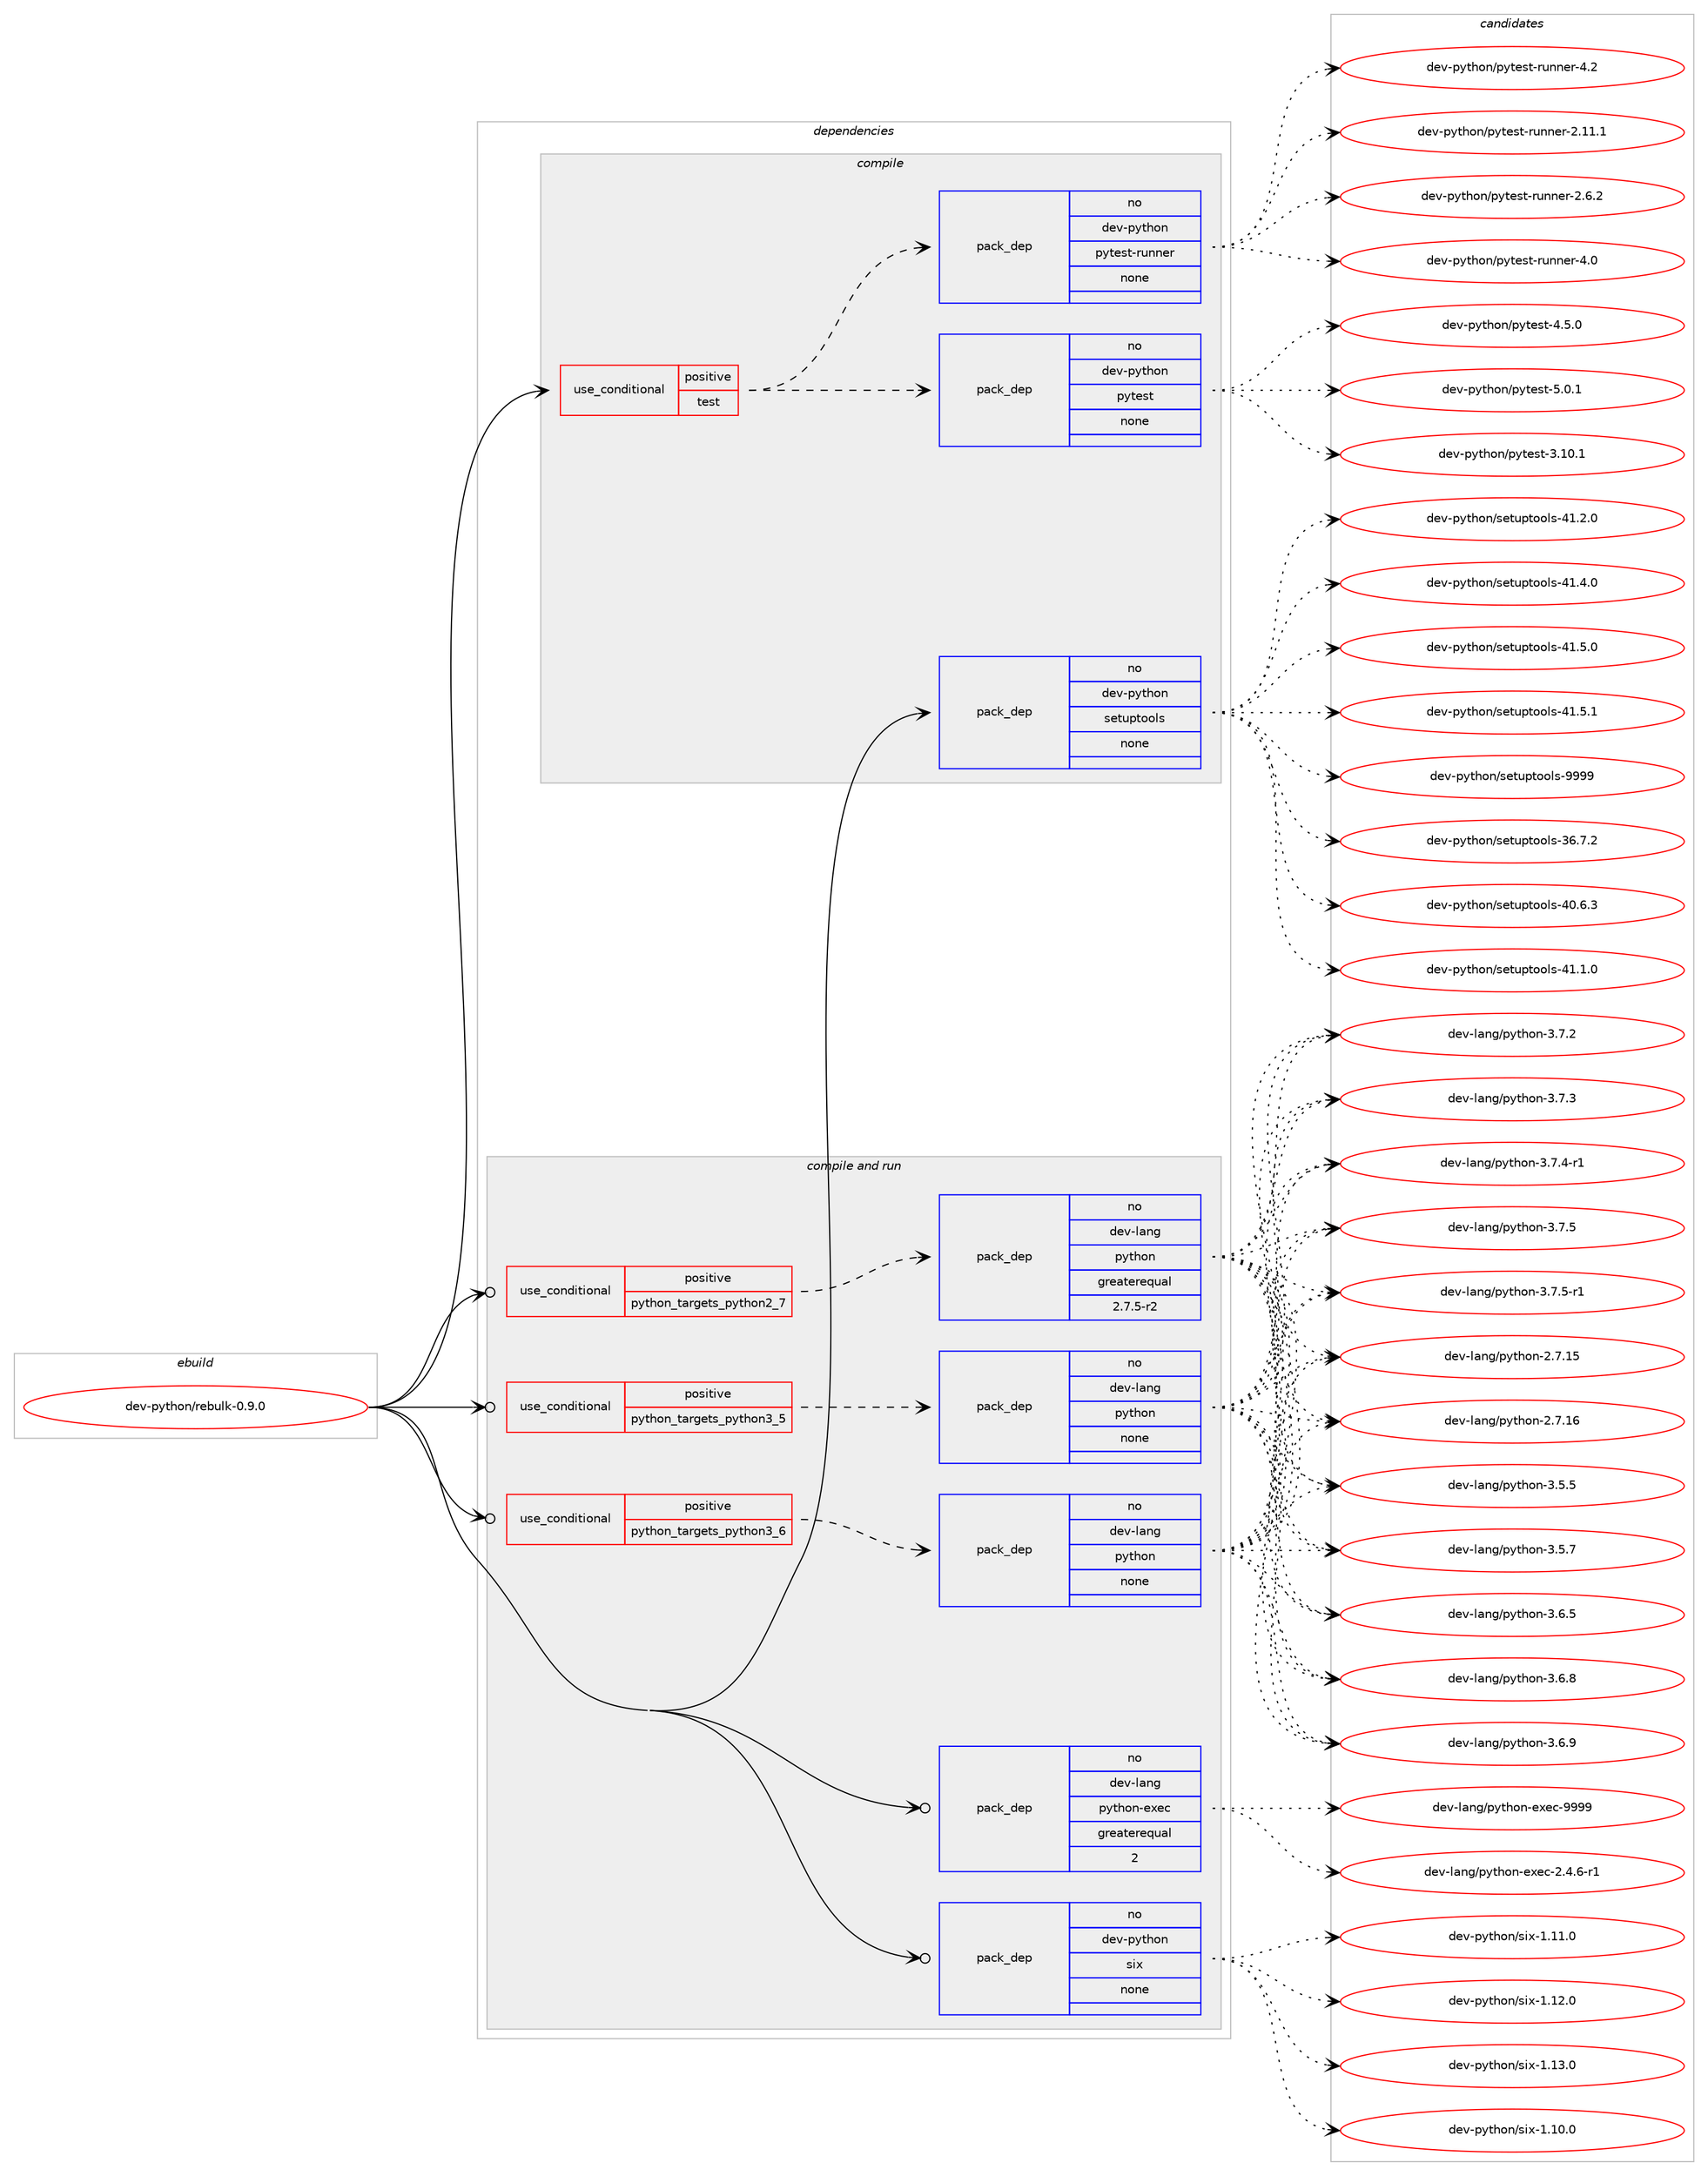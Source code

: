 digraph prolog {

# *************
# Graph options
# *************

newrank=true;
concentrate=true;
compound=true;
graph [rankdir=LR,fontname=Helvetica,fontsize=10,ranksep=1.5];#, ranksep=2.5, nodesep=0.2];
edge  [arrowhead=vee];
node  [fontname=Helvetica,fontsize=10];

# **********
# The ebuild
# **********

subgraph cluster_leftcol {
color=gray;
rank=same;
label=<<i>ebuild</i>>;
id [label="dev-python/rebulk-0.9.0", color=red, width=4, href="../dev-python/rebulk-0.9.0.svg"];
}

# ****************
# The dependencies
# ****************

subgraph cluster_midcol {
color=gray;
label=<<i>dependencies</i>>;
subgraph cluster_compile {
fillcolor="#eeeeee";
style=filled;
label=<<i>compile</i>>;
subgraph cond148439 {
dependency634600 [label=<<TABLE BORDER="0" CELLBORDER="1" CELLSPACING="0" CELLPADDING="4"><TR><TD ROWSPAN="3" CELLPADDING="10">use_conditional</TD></TR><TR><TD>positive</TD></TR><TR><TD>test</TD></TR></TABLE>>, shape=none, color=red];
subgraph pack474282 {
dependency634601 [label=<<TABLE BORDER="0" CELLBORDER="1" CELLSPACING="0" CELLPADDING="4" WIDTH="220"><TR><TD ROWSPAN="6" CELLPADDING="30">pack_dep</TD></TR><TR><TD WIDTH="110">no</TD></TR><TR><TD>dev-python</TD></TR><TR><TD>pytest</TD></TR><TR><TD>none</TD></TR><TR><TD></TD></TR></TABLE>>, shape=none, color=blue];
}
dependency634600:e -> dependency634601:w [weight=20,style="dashed",arrowhead="vee"];
subgraph pack474283 {
dependency634602 [label=<<TABLE BORDER="0" CELLBORDER="1" CELLSPACING="0" CELLPADDING="4" WIDTH="220"><TR><TD ROWSPAN="6" CELLPADDING="30">pack_dep</TD></TR><TR><TD WIDTH="110">no</TD></TR><TR><TD>dev-python</TD></TR><TR><TD>pytest-runner</TD></TR><TR><TD>none</TD></TR><TR><TD></TD></TR></TABLE>>, shape=none, color=blue];
}
dependency634600:e -> dependency634602:w [weight=20,style="dashed",arrowhead="vee"];
}
id:e -> dependency634600:w [weight=20,style="solid",arrowhead="vee"];
subgraph pack474284 {
dependency634603 [label=<<TABLE BORDER="0" CELLBORDER="1" CELLSPACING="0" CELLPADDING="4" WIDTH="220"><TR><TD ROWSPAN="6" CELLPADDING="30">pack_dep</TD></TR><TR><TD WIDTH="110">no</TD></TR><TR><TD>dev-python</TD></TR><TR><TD>setuptools</TD></TR><TR><TD>none</TD></TR><TR><TD></TD></TR></TABLE>>, shape=none, color=blue];
}
id:e -> dependency634603:w [weight=20,style="solid",arrowhead="vee"];
}
subgraph cluster_compileandrun {
fillcolor="#eeeeee";
style=filled;
label=<<i>compile and run</i>>;
subgraph cond148440 {
dependency634604 [label=<<TABLE BORDER="0" CELLBORDER="1" CELLSPACING="0" CELLPADDING="4"><TR><TD ROWSPAN="3" CELLPADDING="10">use_conditional</TD></TR><TR><TD>positive</TD></TR><TR><TD>python_targets_python2_7</TD></TR></TABLE>>, shape=none, color=red];
subgraph pack474285 {
dependency634605 [label=<<TABLE BORDER="0" CELLBORDER="1" CELLSPACING="0" CELLPADDING="4" WIDTH="220"><TR><TD ROWSPAN="6" CELLPADDING="30">pack_dep</TD></TR><TR><TD WIDTH="110">no</TD></TR><TR><TD>dev-lang</TD></TR><TR><TD>python</TD></TR><TR><TD>greaterequal</TD></TR><TR><TD>2.7.5-r2</TD></TR></TABLE>>, shape=none, color=blue];
}
dependency634604:e -> dependency634605:w [weight=20,style="dashed",arrowhead="vee"];
}
id:e -> dependency634604:w [weight=20,style="solid",arrowhead="odotvee"];
subgraph cond148441 {
dependency634606 [label=<<TABLE BORDER="0" CELLBORDER="1" CELLSPACING="0" CELLPADDING="4"><TR><TD ROWSPAN="3" CELLPADDING="10">use_conditional</TD></TR><TR><TD>positive</TD></TR><TR><TD>python_targets_python3_5</TD></TR></TABLE>>, shape=none, color=red];
subgraph pack474286 {
dependency634607 [label=<<TABLE BORDER="0" CELLBORDER="1" CELLSPACING="0" CELLPADDING="4" WIDTH="220"><TR><TD ROWSPAN="6" CELLPADDING="30">pack_dep</TD></TR><TR><TD WIDTH="110">no</TD></TR><TR><TD>dev-lang</TD></TR><TR><TD>python</TD></TR><TR><TD>none</TD></TR><TR><TD></TD></TR></TABLE>>, shape=none, color=blue];
}
dependency634606:e -> dependency634607:w [weight=20,style="dashed",arrowhead="vee"];
}
id:e -> dependency634606:w [weight=20,style="solid",arrowhead="odotvee"];
subgraph cond148442 {
dependency634608 [label=<<TABLE BORDER="0" CELLBORDER="1" CELLSPACING="0" CELLPADDING="4"><TR><TD ROWSPAN="3" CELLPADDING="10">use_conditional</TD></TR><TR><TD>positive</TD></TR><TR><TD>python_targets_python3_6</TD></TR></TABLE>>, shape=none, color=red];
subgraph pack474287 {
dependency634609 [label=<<TABLE BORDER="0" CELLBORDER="1" CELLSPACING="0" CELLPADDING="4" WIDTH="220"><TR><TD ROWSPAN="6" CELLPADDING="30">pack_dep</TD></TR><TR><TD WIDTH="110">no</TD></TR><TR><TD>dev-lang</TD></TR><TR><TD>python</TD></TR><TR><TD>none</TD></TR><TR><TD></TD></TR></TABLE>>, shape=none, color=blue];
}
dependency634608:e -> dependency634609:w [weight=20,style="dashed",arrowhead="vee"];
}
id:e -> dependency634608:w [weight=20,style="solid",arrowhead="odotvee"];
subgraph pack474288 {
dependency634610 [label=<<TABLE BORDER="0" CELLBORDER="1" CELLSPACING="0" CELLPADDING="4" WIDTH="220"><TR><TD ROWSPAN="6" CELLPADDING="30">pack_dep</TD></TR><TR><TD WIDTH="110">no</TD></TR><TR><TD>dev-lang</TD></TR><TR><TD>python-exec</TD></TR><TR><TD>greaterequal</TD></TR><TR><TD>2</TD></TR></TABLE>>, shape=none, color=blue];
}
id:e -> dependency634610:w [weight=20,style="solid",arrowhead="odotvee"];
subgraph pack474289 {
dependency634611 [label=<<TABLE BORDER="0" CELLBORDER="1" CELLSPACING="0" CELLPADDING="4" WIDTH="220"><TR><TD ROWSPAN="6" CELLPADDING="30">pack_dep</TD></TR><TR><TD WIDTH="110">no</TD></TR><TR><TD>dev-python</TD></TR><TR><TD>six</TD></TR><TR><TD>none</TD></TR><TR><TD></TD></TR></TABLE>>, shape=none, color=blue];
}
id:e -> dependency634611:w [weight=20,style="solid",arrowhead="odotvee"];
}
subgraph cluster_run {
fillcolor="#eeeeee";
style=filled;
label=<<i>run</i>>;
}
}

# **************
# The candidates
# **************

subgraph cluster_choices {
rank=same;
color=gray;
label=<<i>candidates</i>>;

subgraph choice474282 {
color=black;
nodesep=1;
choice100101118451121211161041111104711212111610111511645514649484649 [label="dev-python/pytest-3.10.1", color=red, width=4,href="../dev-python/pytest-3.10.1.svg"];
choice1001011184511212111610411111047112121116101115116455246534648 [label="dev-python/pytest-4.5.0", color=red, width=4,href="../dev-python/pytest-4.5.0.svg"];
choice1001011184511212111610411111047112121116101115116455346484649 [label="dev-python/pytest-5.0.1", color=red, width=4,href="../dev-python/pytest-5.0.1.svg"];
dependency634601:e -> choice100101118451121211161041111104711212111610111511645514649484649:w [style=dotted,weight="100"];
dependency634601:e -> choice1001011184511212111610411111047112121116101115116455246534648:w [style=dotted,weight="100"];
dependency634601:e -> choice1001011184511212111610411111047112121116101115116455346484649:w [style=dotted,weight="100"];
}
subgraph choice474283 {
color=black;
nodesep=1;
choice10010111845112121116104111110471121211161011151164511411711011010111445504649494649 [label="dev-python/pytest-runner-2.11.1", color=red, width=4,href="../dev-python/pytest-runner-2.11.1.svg"];
choice100101118451121211161041111104711212111610111511645114117110110101114455046544650 [label="dev-python/pytest-runner-2.6.2", color=red, width=4,href="../dev-python/pytest-runner-2.6.2.svg"];
choice10010111845112121116104111110471121211161011151164511411711011010111445524648 [label="dev-python/pytest-runner-4.0", color=red, width=4,href="../dev-python/pytest-runner-4.0.svg"];
choice10010111845112121116104111110471121211161011151164511411711011010111445524650 [label="dev-python/pytest-runner-4.2", color=red, width=4,href="../dev-python/pytest-runner-4.2.svg"];
dependency634602:e -> choice10010111845112121116104111110471121211161011151164511411711011010111445504649494649:w [style=dotted,weight="100"];
dependency634602:e -> choice100101118451121211161041111104711212111610111511645114117110110101114455046544650:w [style=dotted,weight="100"];
dependency634602:e -> choice10010111845112121116104111110471121211161011151164511411711011010111445524648:w [style=dotted,weight="100"];
dependency634602:e -> choice10010111845112121116104111110471121211161011151164511411711011010111445524650:w [style=dotted,weight="100"];
}
subgraph choice474284 {
color=black;
nodesep=1;
choice100101118451121211161041111104711510111611711211611111110811545515446554650 [label="dev-python/setuptools-36.7.2", color=red, width=4,href="../dev-python/setuptools-36.7.2.svg"];
choice100101118451121211161041111104711510111611711211611111110811545524846544651 [label="dev-python/setuptools-40.6.3", color=red, width=4,href="../dev-python/setuptools-40.6.3.svg"];
choice100101118451121211161041111104711510111611711211611111110811545524946494648 [label="dev-python/setuptools-41.1.0", color=red, width=4,href="../dev-python/setuptools-41.1.0.svg"];
choice100101118451121211161041111104711510111611711211611111110811545524946504648 [label="dev-python/setuptools-41.2.0", color=red, width=4,href="../dev-python/setuptools-41.2.0.svg"];
choice100101118451121211161041111104711510111611711211611111110811545524946524648 [label="dev-python/setuptools-41.4.0", color=red, width=4,href="../dev-python/setuptools-41.4.0.svg"];
choice100101118451121211161041111104711510111611711211611111110811545524946534648 [label="dev-python/setuptools-41.5.0", color=red, width=4,href="../dev-python/setuptools-41.5.0.svg"];
choice100101118451121211161041111104711510111611711211611111110811545524946534649 [label="dev-python/setuptools-41.5.1", color=red, width=4,href="../dev-python/setuptools-41.5.1.svg"];
choice10010111845112121116104111110471151011161171121161111111081154557575757 [label="dev-python/setuptools-9999", color=red, width=4,href="../dev-python/setuptools-9999.svg"];
dependency634603:e -> choice100101118451121211161041111104711510111611711211611111110811545515446554650:w [style=dotted,weight="100"];
dependency634603:e -> choice100101118451121211161041111104711510111611711211611111110811545524846544651:w [style=dotted,weight="100"];
dependency634603:e -> choice100101118451121211161041111104711510111611711211611111110811545524946494648:w [style=dotted,weight="100"];
dependency634603:e -> choice100101118451121211161041111104711510111611711211611111110811545524946504648:w [style=dotted,weight="100"];
dependency634603:e -> choice100101118451121211161041111104711510111611711211611111110811545524946524648:w [style=dotted,weight="100"];
dependency634603:e -> choice100101118451121211161041111104711510111611711211611111110811545524946534648:w [style=dotted,weight="100"];
dependency634603:e -> choice100101118451121211161041111104711510111611711211611111110811545524946534649:w [style=dotted,weight="100"];
dependency634603:e -> choice10010111845112121116104111110471151011161171121161111111081154557575757:w [style=dotted,weight="100"];
}
subgraph choice474285 {
color=black;
nodesep=1;
choice10010111845108971101034711212111610411111045504655464953 [label="dev-lang/python-2.7.15", color=red, width=4,href="../dev-lang/python-2.7.15.svg"];
choice10010111845108971101034711212111610411111045504655464954 [label="dev-lang/python-2.7.16", color=red, width=4,href="../dev-lang/python-2.7.16.svg"];
choice100101118451089711010347112121116104111110455146534653 [label="dev-lang/python-3.5.5", color=red, width=4,href="../dev-lang/python-3.5.5.svg"];
choice100101118451089711010347112121116104111110455146534655 [label="dev-lang/python-3.5.7", color=red, width=4,href="../dev-lang/python-3.5.7.svg"];
choice100101118451089711010347112121116104111110455146544653 [label="dev-lang/python-3.6.5", color=red, width=4,href="../dev-lang/python-3.6.5.svg"];
choice100101118451089711010347112121116104111110455146544656 [label="dev-lang/python-3.6.8", color=red, width=4,href="../dev-lang/python-3.6.8.svg"];
choice100101118451089711010347112121116104111110455146544657 [label="dev-lang/python-3.6.9", color=red, width=4,href="../dev-lang/python-3.6.9.svg"];
choice100101118451089711010347112121116104111110455146554650 [label="dev-lang/python-3.7.2", color=red, width=4,href="../dev-lang/python-3.7.2.svg"];
choice100101118451089711010347112121116104111110455146554651 [label="dev-lang/python-3.7.3", color=red, width=4,href="../dev-lang/python-3.7.3.svg"];
choice1001011184510897110103471121211161041111104551465546524511449 [label="dev-lang/python-3.7.4-r1", color=red, width=4,href="../dev-lang/python-3.7.4-r1.svg"];
choice100101118451089711010347112121116104111110455146554653 [label="dev-lang/python-3.7.5", color=red, width=4,href="../dev-lang/python-3.7.5.svg"];
choice1001011184510897110103471121211161041111104551465546534511449 [label="dev-lang/python-3.7.5-r1", color=red, width=4,href="../dev-lang/python-3.7.5-r1.svg"];
dependency634605:e -> choice10010111845108971101034711212111610411111045504655464953:w [style=dotted,weight="100"];
dependency634605:e -> choice10010111845108971101034711212111610411111045504655464954:w [style=dotted,weight="100"];
dependency634605:e -> choice100101118451089711010347112121116104111110455146534653:w [style=dotted,weight="100"];
dependency634605:e -> choice100101118451089711010347112121116104111110455146534655:w [style=dotted,weight="100"];
dependency634605:e -> choice100101118451089711010347112121116104111110455146544653:w [style=dotted,weight="100"];
dependency634605:e -> choice100101118451089711010347112121116104111110455146544656:w [style=dotted,weight="100"];
dependency634605:e -> choice100101118451089711010347112121116104111110455146544657:w [style=dotted,weight="100"];
dependency634605:e -> choice100101118451089711010347112121116104111110455146554650:w [style=dotted,weight="100"];
dependency634605:e -> choice100101118451089711010347112121116104111110455146554651:w [style=dotted,weight="100"];
dependency634605:e -> choice1001011184510897110103471121211161041111104551465546524511449:w [style=dotted,weight="100"];
dependency634605:e -> choice100101118451089711010347112121116104111110455146554653:w [style=dotted,weight="100"];
dependency634605:e -> choice1001011184510897110103471121211161041111104551465546534511449:w [style=dotted,weight="100"];
}
subgraph choice474286 {
color=black;
nodesep=1;
choice10010111845108971101034711212111610411111045504655464953 [label="dev-lang/python-2.7.15", color=red, width=4,href="../dev-lang/python-2.7.15.svg"];
choice10010111845108971101034711212111610411111045504655464954 [label="dev-lang/python-2.7.16", color=red, width=4,href="../dev-lang/python-2.7.16.svg"];
choice100101118451089711010347112121116104111110455146534653 [label="dev-lang/python-3.5.5", color=red, width=4,href="../dev-lang/python-3.5.5.svg"];
choice100101118451089711010347112121116104111110455146534655 [label="dev-lang/python-3.5.7", color=red, width=4,href="../dev-lang/python-3.5.7.svg"];
choice100101118451089711010347112121116104111110455146544653 [label="dev-lang/python-3.6.5", color=red, width=4,href="../dev-lang/python-3.6.5.svg"];
choice100101118451089711010347112121116104111110455146544656 [label="dev-lang/python-3.6.8", color=red, width=4,href="../dev-lang/python-3.6.8.svg"];
choice100101118451089711010347112121116104111110455146544657 [label="dev-lang/python-3.6.9", color=red, width=4,href="../dev-lang/python-3.6.9.svg"];
choice100101118451089711010347112121116104111110455146554650 [label="dev-lang/python-3.7.2", color=red, width=4,href="../dev-lang/python-3.7.2.svg"];
choice100101118451089711010347112121116104111110455146554651 [label="dev-lang/python-3.7.3", color=red, width=4,href="../dev-lang/python-3.7.3.svg"];
choice1001011184510897110103471121211161041111104551465546524511449 [label="dev-lang/python-3.7.4-r1", color=red, width=4,href="../dev-lang/python-3.7.4-r1.svg"];
choice100101118451089711010347112121116104111110455146554653 [label="dev-lang/python-3.7.5", color=red, width=4,href="../dev-lang/python-3.7.5.svg"];
choice1001011184510897110103471121211161041111104551465546534511449 [label="dev-lang/python-3.7.5-r1", color=red, width=4,href="../dev-lang/python-3.7.5-r1.svg"];
dependency634607:e -> choice10010111845108971101034711212111610411111045504655464953:w [style=dotted,weight="100"];
dependency634607:e -> choice10010111845108971101034711212111610411111045504655464954:w [style=dotted,weight="100"];
dependency634607:e -> choice100101118451089711010347112121116104111110455146534653:w [style=dotted,weight="100"];
dependency634607:e -> choice100101118451089711010347112121116104111110455146534655:w [style=dotted,weight="100"];
dependency634607:e -> choice100101118451089711010347112121116104111110455146544653:w [style=dotted,weight="100"];
dependency634607:e -> choice100101118451089711010347112121116104111110455146544656:w [style=dotted,weight="100"];
dependency634607:e -> choice100101118451089711010347112121116104111110455146544657:w [style=dotted,weight="100"];
dependency634607:e -> choice100101118451089711010347112121116104111110455146554650:w [style=dotted,weight="100"];
dependency634607:e -> choice100101118451089711010347112121116104111110455146554651:w [style=dotted,weight="100"];
dependency634607:e -> choice1001011184510897110103471121211161041111104551465546524511449:w [style=dotted,weight="100"];
dependency634607:e -> choice100101118451089711010347112121116104111110455146554653:w [style=dotted,weight="100"];
dependency634607:e -> choice1001011184510897110103471121211161041111104551465546534511449:w [style=dotted,weight="100"];
}
subgraph choice474287 {
color=black;
nodesep=1;
choice10010111845108971101034711212111610411111045504655464953 [label="dev-lang/python-2.7.15", color=red, width=4,href="../dev-lang/python-2.7.15.svg"];
choice10010111845108971101034711212111610411111045504655464954 [label="dev-lang/python-2.7.16", color=red, width=4,href="../dev-lang/python-2.7.16.svg"];
choice100101118451089711010347112121116104111110455146534653 [label="dev-lang/python-3.5.5", color=red, width=4,href="../dev-lang/python-3.5.5.svg"];
choice100101118451089711010347112121116104111110455146534655 [label="dev-lang/python-3.5.7", color=red, width=4,href="../dev-lang/python-3.5.7.svg"];
choice100101118451089711010347112121116104111110455146544653 [label="dev-lang/python-3.6.5", color=red, width=4,href="../dev-lang/python-3.6.5.svg"];
choice100101118451089711010347112121116104111110455146544656 [label="dev-lang/python-3.6.8", color=red, width=4,href="../dev-lang/python-3.6.8.svg"];
choice100101118451089711010347112121116104111110455146544657 [label="dev-lang/python-3.6.9", color=red, width=4,href="../dev-lang/python-3.6.9.svg"];
choice100101118451089711010347112121116104111110455146554650 [label="dev-lang/python-3.7.2", color=red, width=4,href="../dev-lang/python-3.7.2.svg"];
choice100101118451089711010347112121116104111110455146554651 [label="dev-lang/python-3.7.3", color=red, width=4,href="../dev-lang/python-3.7.3.svg"];
choice1001011184510897110103471121211161041111104551465546524511449 [label="dev-lang/python-3.7.4-r1", color=red, width=4,href="../dev-lang/python-3.7.4-r1.svg"];
choice100101118451089711010347112121116104111110455146554653 [label="dev-lang/python-3.7.5", color=red, width=4,href="../dev-lang/python-3.7.5.svg"];
choice1001011184510897110103471121211161041111104551465546534511449 [label="dev-lang/python-3.7.5-r1", color=red, width=4,href="../dev-lang/python-3.7.5-r1.svg"];
dependency634609:e -> choice10010111845108971101034711212111610411111045504655464953:w [style=dotted,weight="100"];
dependency634609:e -> choice10010111845108971101034711212111610411111045504655464954:w [style=dotted,weight="100"];
dependency634609:e -> choice100101118451089711010347112121116104111110455146534653:w [style=dotted,weight="100"];
dependency634609:e -> choice100101118451089711010347112121116104111110455146534655:w [style=dotted,weight="100"];
dependency634609:e -> choice100101118451089711010347112121116104111110455146544653:w [style=dotted,weight="100"];
dependency634609:e -> choice100101118451089711010347112121116104111110455146544656:w [style=dotted,weight="100"];
dependency634609:e -> choice100101118451089711010347112121116104111110455146544657:w [style=dotted,weight="100"];
dependency634609:e -> choice100101118451089711010347112121116104111110455146554650:w [style=dotted,weight="100"];
dependency634609:e -> choice100101118451089711010347112121116104111110455146554651:w [style=dotted,weight="100"];
dependency634609:e -> choice1001011184510897110103471121211161041111104551465546524511449:w [style=dotted,weight="100"];
dependency634609:e -> choice100101118451089711010347112121116104111110455146554653:w [style=dotted,weight="100"];
dependency634609:e -> choice1001011184510897110103471121211161041111104551465546534511449:w [style=dotted,weight="100"];
}
subgraph choice474288 {
color=black;
nodesep=1;
choice10010111845108971101034711212111610411111045101120101994550465246544511449 [label="dev-lang/python-exec-2.4.6-r1", color=red, width=4,href="../dev-lang/python-exec-2.4.6-r1.svg"];
choice10010111845108971101034711212111610411111045101120101994557575757 [label="dev-lang/python-exec-9999", color=red, width=4,href="../dev-lang/python-exec-9999.svg"];
dependency634610:e -> choice10010111845108971101034711212111610411111045101120101994550465246544511449:w [style=dotted,weight="100"];
dependency634610:e -> choice10010111845108971101034711212111610411111045101120101994557575757:w [style=dotted,weight="100"];
}
subgraph choice474289 {
color=black;
nodesep=1;
choice100101118451121211161041111104711510512045494649484648 [label="dev-python/six-1.10.0", color=red, width=4,href="../dev-python/six-1.10.0.svg"];
choice100101118451121211161041111104711510512045494649494648 [label="dev-python/six-1.11.0", color=red, width=4,href="../dev-python/six-1.11.0.svg"];
choice100101118451121211161041111104711510512045494649504648 [label="dev-python/six-1.12.0", color=red, width=4,href="../dev-python/six-1.12.0.svg"];
choice100101118451121211161041111104711510512045494649514648 [label="dev-python/six-1.13.0", color=red, width=4,href="../dev-python/six-1.13.0.svg"];
dependency634611:e -> choice100101118451121211161041111104711510512045494649484648:w [style=dotted,weight="100"];
dependency634611:e -> choice100101118451121211161041111104711510512045494649494648:w [style=dotted,weight="100"];
dependency634611:e -> choice100101118451121211161041111104711510512045494649504648:w [style=dotted,weight="100"];
dependency634611:e -> choice100101118451121211161041111104711510512045494649514648:w [style=dotted,weight="100"];
}
}

}
